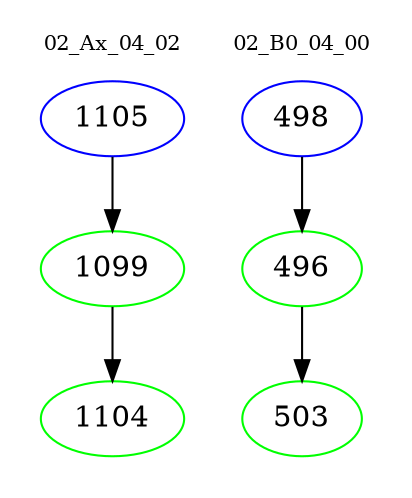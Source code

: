 digraph{
subgraph cluster_0 {
color = white
label = "02_Ax_04_02";
fontsize=10;
T0_1105 [label="1105", color="blue"]
T0_1105 -> T0_1099 [color="black"]
T0_1099 [label="1099", color="green"]
T0_1099 -> T0_1104 [color="black"]
T0_1104 [label="1104", color="green"]
}
subgraph cluster_1 {
color = white
label = "02_B0_04_00";
fontsize=10;
T1_498 [label="498", color="blue"]
T1_498 -> T1_496 [color="black"]
T1_496 [label="496", color="green"]
T1_496 -> T1_503 [color="black"]
T1_503 [label="503", color="green"]
}
}
